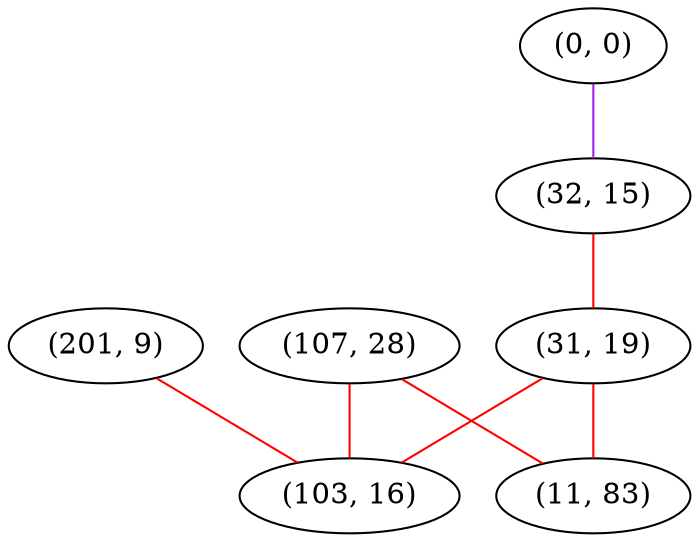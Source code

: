 graph "" {
"(0, 0)";
"(32, 15)";
"(31, 19)";
"(107, 28)";
"(201, 9)";
"(103, 16)";
"(11, 83)";
"(0, 0)" -- "(32, 15)"  [color=purple, key=0, weight=4];
"(32, 15)" -- "(31, 19)"  [color=red, key=0, weight=1];
"(31, 19)" -- "(103, 16)"  [color=red, key=0, weight=1];
"(31, 19)" -- "(11, 83)"  [color=red, key=0, weight=1];
"(107, 28)" -- "(103, 16)"  [color=red, key=0, weight=1];
"(107, 28)" -- "(11, 83)"  [color=red, key=0, weight=1];
"(201, 9)" -- "(103, 16)"  [color=red, key=0, weight=1];
}
